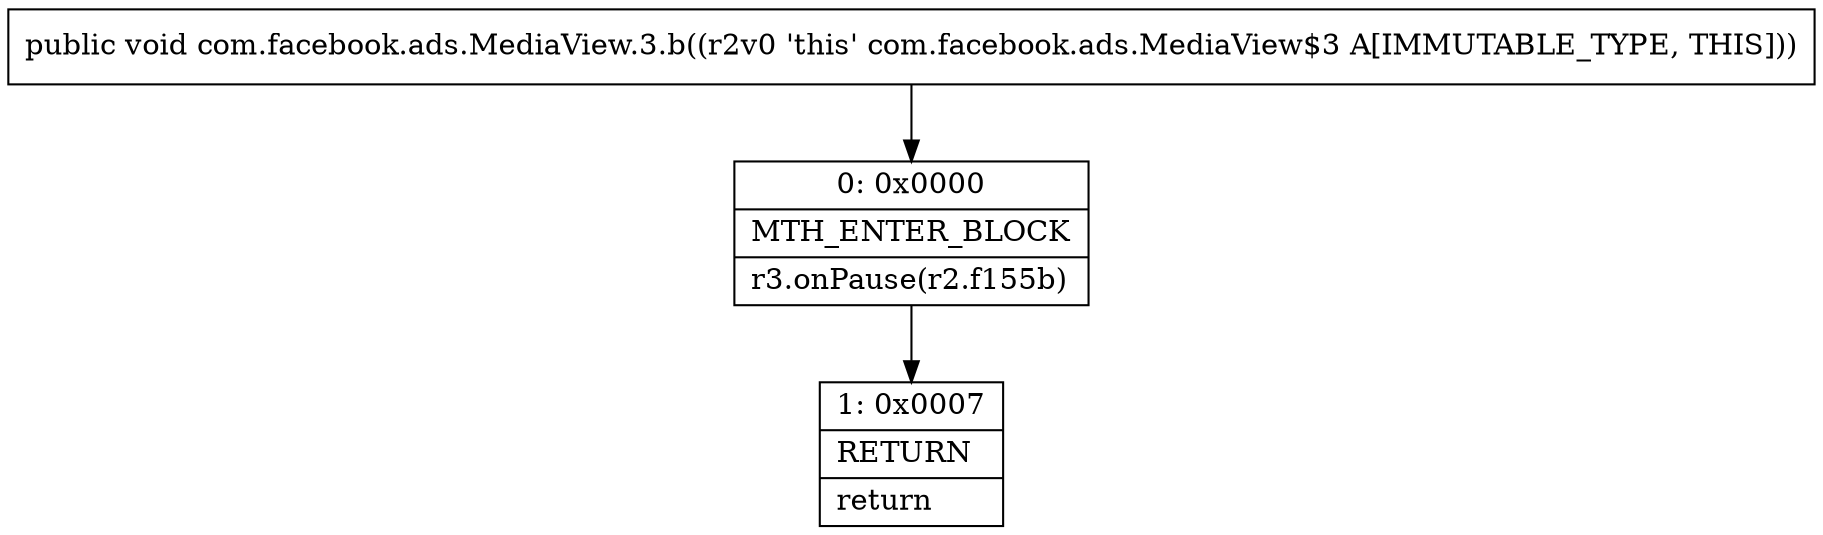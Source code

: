 digraph "CFG forcom.facebook.ads.MediaView.3.b()V" {
Node_0 [shape=record,label="{0\:\ 0x0000|MTH_ENTER_BLOCK\l|r3.onPause(r2.f155b)\l}"];
Node_1 [shape=record,label="{1\:\ 0x0007|RETURN\l|return\l}"];
MethodNode[shape=record,label="{public void com.facebook.ads.MediaView.3.b((r2v0 'this' com.facebook.ads.MediaView$3 A[IMMUTABLE_TYPE, THIS])) }"];
MethodNode -> Node_0;
Node_0 -> Node_1;
}

